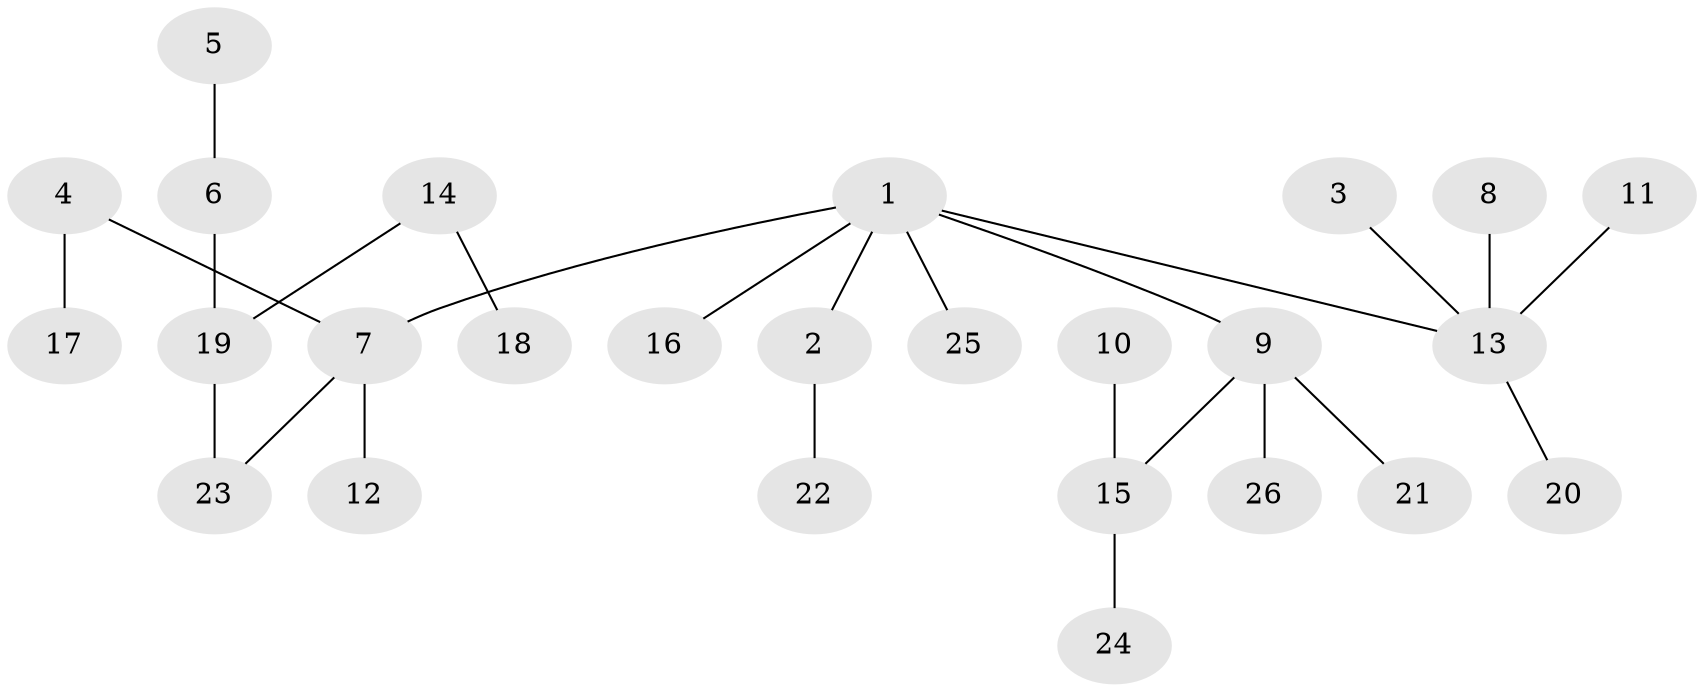 // original degree distribution, {4: 0.0784313725490196, 5: 0.0392156862745098, 6: 0.0196078431372549, 3: 0.09803921568627451, 1: 0.49019607843137253, 2: 0.27450980392156865}
// Generated by graph-tools (version 1.1) at 2025/50/03/09/25 03:50:16]
// undirected, 26 vertices, 25 edges
graph export_dot {
graph [start="1"]
  node [color=gray90,style=filled];
  1;
  2;
  3;
  4;
  5;
  6;
  7;
  8;
  9;
  10;
  11;
  12;
  13;
  14;
  15;
  16;
  17;
  18;
  19;
  20;
  21;
  22;
  23;
  24;
  25;
  26;
  1 -- 2 [weight=1.0];
  1 -- 7 [weight=1.0];
  1 -- 9 [weight=1.0];
  1 -- 13 [weight=1.0];
  1 -- 16 [weight=1.0];
  1 -- 25 [weight=1.0];
  2 -- 22 [weight=1.0];
  3 -- 13 [weight=1.0];
  4 -- 7 [weight=1.0];
  4 -- 17 [weight=1.0];
  5 -- 6 [weight=1.0];
  6 -- 19 [weight=1.0];
  7 -- 12 [weight=1.0];
  7 -- 23 [weight=1.0];
  8 -- 13 [weight=1.0];
  9 -- 15 [weight=1.0];
  9 -- 21 [weight=1.0];
  9 -- 26 [weight=1.0];
  10 -- 15 [weight=1.0];
  11 -- 13 [weight=1.0];
  13 -- 20 [weight=1.0];
  14 -- 18 [weight=1.0];
  14 -- 19 [weight=1.0];
  15 -- 24 [weight=1.0];
  19 -- 23 [weight=1.0];
}
